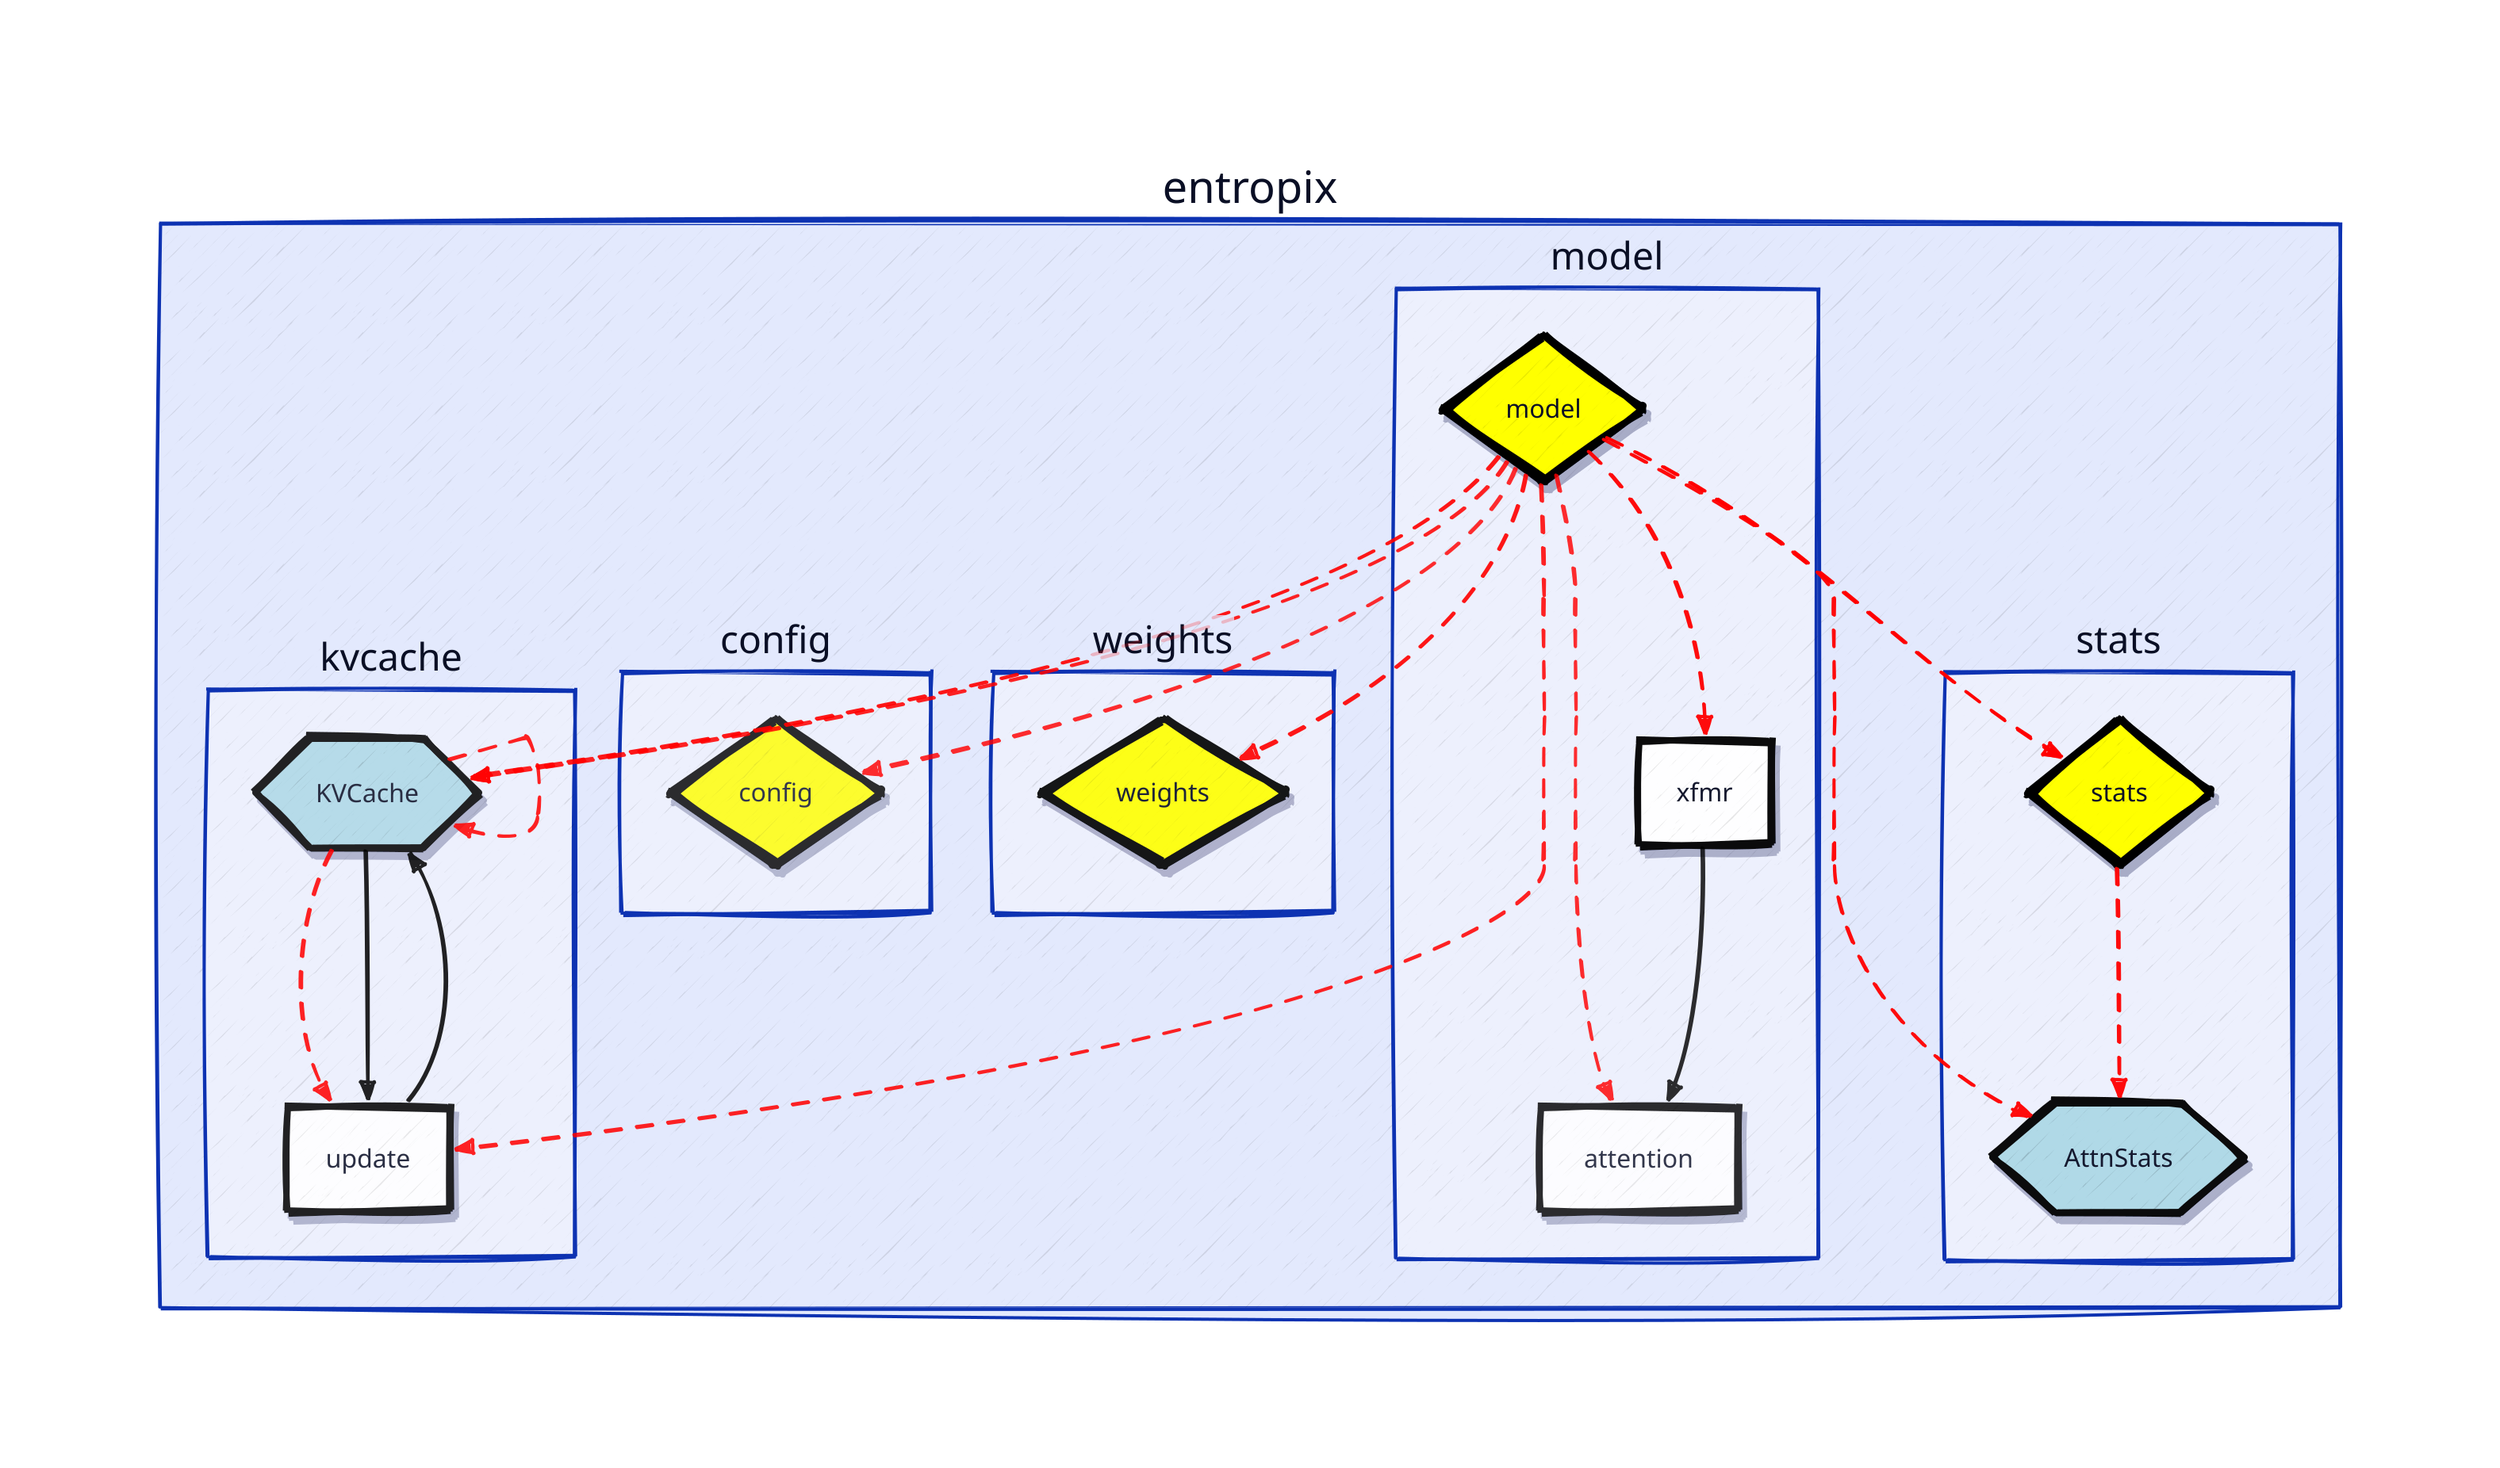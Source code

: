 vars: {
  d2-config: {
    sketch: true
  }
}
classes: {
  file: {
    label: ""
    shape: diamond
    style: {
      fill: yellow
      shadow: true
    }
  }
}

classes: {
  class: {
    label: ""
    shape: hexagon
    style: {
      fill: lightblue
      shadow: true
    }
  }
}

classes: {
  function: {
    label: ""
    shape: rectangle
    style: {
      fill: white
      shadow: false
    }
  }
}
entropix.kvcache.kvcache.class: file
entropix.kvcache.kvcache.label: "kvcache"
entropix.kvcache.kvcache: {
  style: {
    opacity: 0.91
    stroke: "black"
    stroke-width: 4
    shadow: true
  }
}
entropix.kvcache.update.class: function
entropix.kvcache.update.label: "update"
entropix.kvcache.update: {
  style: {
    opacity: 0.86
    stroke: "black"
    stroke-width: 4
    shadow: true
  }
}
entropix.model.model.class: file
entropix.model.model.label: "model"
entropix.model.model: {
  style: {
    opacity: 1.00
    stroke: "black"
    stroke-width: 4
    shadow: true
  }
}
entropix.model.attention.class: function
entropix.model.attention.label: "attention"
entropix.model.attention: {
  style: {
    opacity: 0.82
    stroke: "black"
    stroke-width: 4
    shadow: true
  }
}
entropix.stats.AttnStats.class: class
entropix.stats.AttnStats.label: "AttnStats"
entropix.stats.AttnStats: {
  style: {
    opacity: 0.95
    stroke: "black"
    stroke-width: 4
    shadow: true
  }
}
entropix.config.config.class: file
entropix.config.config.label: "config"
entropix.config.config: {
  style: {
    opacity: 0.82
    stroke: "black"
    stroke-width: 4
    shadow: true
  }
}
entropix.weights.weights.class: file
entropix.weights.weights.label: "weights"
entropix.weights.weights: {
  style: {
    opacity: 0.91
    stroke: "black"
    stroke-width: 4
    shadow: true
  }
}
entropix.stats.stats.class: file
entropix.stats.stats.label: "stats"
entropix.stats.stats: {
  style: {
    opacity: 1.00
    stroke: "black"
    stroke-width: 4
    shadow: true
  }
}
entropix.kvcache.KVCache.class: class
entropix.kvcache.KVCache.label: "KVCache"
entropix.kvcache.KVCache: {
  style: {
    opacity: 0.86
    stroke: "black"
    stroke-width: 4
    shadow: true
  }
}
entropix.model.xfmr.class: function
entropix.model.xfmr.label: "xfmr"
entropix.model.xfmr: {
  style: {
    opacity: 0.95
    stroke: "black"
    stroke-width: 4
    shadow: true
  }
}
entropix.kvcache.kvcache -> entropix.kvcache.KVCache: {
  style.stroke: red
  style.opacity: 0.86
  style.stroke-width: 2
  style.stroke-dash: 5
  style.animated: true
}
entropix.kvcache.kvcache -> entropix.kvcache.update: {
  style.stroke: red
  style.opacity: 0.86
  style.stroke-width: 2
  style.stroke-dash: 5
  style.animated: true
}
entropix.kvcache.update -> entropix.kvcache.KVCache: {
  style.stroke: black
  style.opacity: 0.86
  style.stroke-width: 2
}
entropix.model.model -> entropix.stats.stats: {
  style.stroke: red
  style.opacity: 1.00
  style.stroke-width: 2
  style.stroke-dash: 5
  style.animated: true
}
entropix.model.model -> entropix.kvcache.update: {
  style.stroke: red
  style.opacity: 0.86
  style.stroke-width: 2
  style.stroke-dash: 5
  style.animated: true
}
entropix.model.model -> entropix.kvcache.kvcache: {
  style.stroke: red
  style.opacity: 0.91
  style.stroke-width: 2
  style.stroke-dash: 5
  style.animated: true
}
entropix.model.model -> entropix.kvcache.KVCache: {
  style.stroke: red
  style.opacity: 0.86
  style.stroke-width: 2
  style.stroke-dash: 5
  style.animated: true
}
entropix.model.model -> entropix.model.attention: {
  style.stroke: red
  style.opacity: 0.82
  style.stroke-width: 2
  style.stroke-dash: 5
  style.animated: true
}
entropix.model.model -> entropix.stats.AttnStats: {
  style.stroke: red
  style.opacity: 0.95
  style.stroke-width: 2
  style.stroke-dash: 5
  style.animated: true
}
entropix.model.model -> entropix.model.xfmr: {
  style.stroke: red
  style.opacity: 0.95
  style.stroke-width: 2
  style.stroke-dash: 5
  style.animated: true
}
entropix.model.model -> entropix.config.config: {
  style.stroke: red
  style.opacity: 0.82
  style.stroke-width: 2
  style.stroke-dash: 5
  style.animated: true
}
entropix.model.model -> entropix.weights.weights: {
  style.stroke: red
  style.opacity: 0.91
  style.stroke-width: 2
  style.stroke-dash: 5
  style.animated: true
}
entropix.stats.stats -> entropix.stats.AttnStats: {
  style.stroke: red
  style.opacity: 0.95
  style.stroke-width: 2
  style.stroke-dash: 5
  style.animated: true
}
entropix.kvcache.KVCache -> entropix.kvcache.update: {
  style.stroke: black
  style.opacity: 0.86
  style.stroke-width: 2
}
entropix.model.xfmr -> entropix.model.attention: {
  style.stroke: black
  style.opacity: 0.82
  style.stroke-width: 2
}
